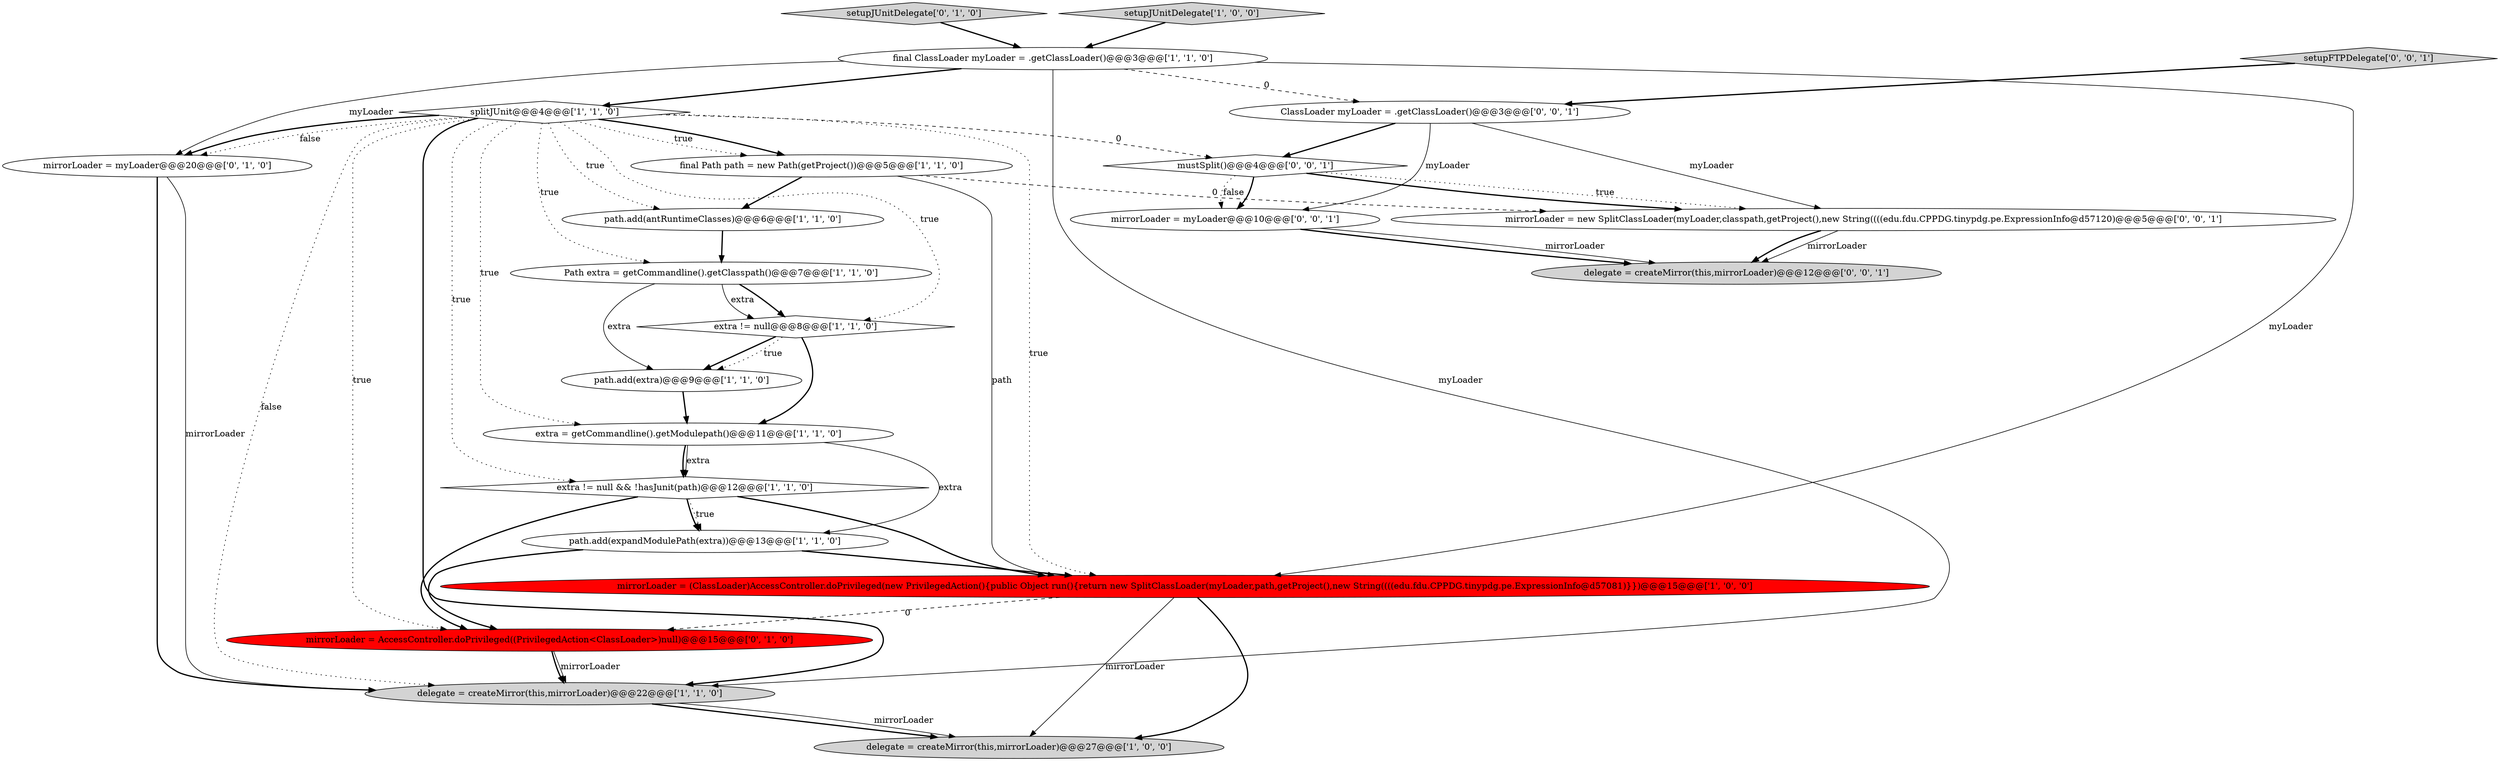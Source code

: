 digraph {
15 [style = filled, label = "mirrorLoader = myLoader@@@20@@@['0', '1', '0']", fillcolor = white, shape = ellipse image = "AAA0AAABBB2BBB"];
21 [style = filled, label = "delegate = createMirror(this,mirrorLoader)@@@12@@@['0', '0', '1']", fillcolor = lightgray, shape = ellipse image = "AAA0AAABBB3BBB"];
11 [style = filled, label = "path.add(antRuntimeClasses)@@@6@@@['1', '1', '0']", fillcolor = white, shape = ellipse image = "AAA0AAABBB1BBB"];
5 [style = filled, label = "mirrorLoader = (ClassLoader)AccessController.doPrivileged(new PrivilegedAction(){public Object run(){return new SplitClassLoader(myLoader,path,getProject(),new String((((edu.fdu.CPPDG.tinypdg.pe.ExpressionInfo@d57081)}})@@@15@@@['1', '0', '0']", fillcolor = red, shape = ellipse image = "AAA1AAABBB1BBB"];
3 [style = filled, label = "final ClassLoader myLoader = .getClassLoader()@@@3@@@['1', '1', '0']", fillcolor = white, shape = ellipse image = "AAA0AAABBB1BBB"];
16 [style = filled, label = "setupJUnitDelegate['0', '1', '0']", fillcolor = lightgray, shape = diamond image = "AAA0AAABBB2BBB"];
9 [style = filled, label = "path.add(extra)@@@9@@@['1', '1', '0']", fillcolor = white, shape = ellipse image = "AAA0AAABBB1BBB"];
1 [style = filled, label = "splitJUnit@@@4@@@['1', '1', '0']", fillcolor = white, shape = diamond image = "AAA0AAABBB1BBB"];
12 [style = filled, label = "extra != null && !hasJunit(path)@@@12@@@['1', '1', '0']", fillcolor = white, shape = diamond image = "AAA0AAABBB1BBB"];
19 [style = filled, label = "mustSplit()@@@4@@@['0', '0', '1']", fillcolor = white, shape = diamond image = "AAA0AAABBB3BBB"];
22 [style = filled, label = "ClassLoader myLoader = .getClassLoader()@@@3@@@['0', '0', '1']", fillcolor = white, shape = ellipse image = "AAA0AAABBB3BBB"];
6 [style = filled, label = "delegate = createMirror(this,mirrorLoader)@@@27@@@['1', '0', '0']", fillcolor = lightgray, shape = ellipse image = "AAA0AAABBB1BBB"];
18 [style = filled, label = "mirrorLoader = myLoader@@@10@@@['0', '0', '1']", fillcolor = white, shape = ellipse image = "AAA0AAABBB3BBB"];
0 [style = filled, label = "extra = getCommandline().getModulepath()@@@11@@@['1', '1', '0']", fillcolor = white, shape = ellipse image = "AAA0AAABBB1BBB"];
10 [style = filled, label = "Path extra = getCommandline().getClasspath()@@@7@@@['1', '1', '0']", fillcolor = white, shape = ellipse image = "AAA0AAABBB1BBB"];
20 [style = filled, label = "mirrorLoader = new SplitClassLoader(myLoader,classpath,getProject(),new String((((edu.fdu.CPPDG.tinypdg.pe.ExpressionInfo@d57120)@@@5@@@['0', '0', '1']", fillcolor = white, shape = ellipse image = "AAA0AAABBB3BBB"];
14 [style = filled, label = "mirrorLoader = AccessController.doPrivileged((PrivilegedAction<ClassLoader>)null)@@@15@@@['0', '1', '0']", fillcolor = red, shape = ellipse image = "AAA1AAABBB2BBB"];
2 [style = filled, label = "path.add(expandModulePath(extra))@@@13@@@['1', '1', '0']", fillcolor = white, shape = ellipse image = "AAA0AAABBB1BBB"];
7 [style = filled, label = "delegate = createMirror(this,mirrorLoader)@@@22@@@['1', '1', '0']", fillcolor = lightgray, shape = ellipse image = "AAA0AAABBB1BBB"];
13 [style = filled, label = "final Path path = new Path(getProject())@@@5@@@['1', '1', '0']", fillcolor = white, shape = ellipse image = "AAA0AAABBB1BBB"];
17 [style = filled, label = "setupFTPDelegate['0', '0', '1']", fillcolor = lightgray, shape = diamond image = "AAA0AAABBB3BBB"];
4 [style = filled, label = "setupJUnitDelegate['1', '0', '0']", fillcolor = lightgray, shape = diamond image = "AAA0AAABBB1BBB"];
8 [style = filled, label = "extra != null@@@8@@@['1', '1', '0']", fillcolor = white, shape = diamond image = "AAA0AAABBB1BBB"];
16->3 [style = bold, label=""];
4->3 [style = bold, label=""];
19->18 [style = bold, label=""];
19->18 [style = dotted, label="false"];
20->21 [style = solid, label="mirrorLoader"];
1->10 [style = dotted, label="true"];
5->14 [style = dashed, label="0"];
9->0 [style = bold, label=""];
12->5 [style = bold, label=""];
3->1 [style = bold, label=""];
15->7 [style = bold, label=""];
22->19 [style = bold, label=""];
1->7 [style = dotted, label="false"];
19->20 [style = dotted, label="true"];
13->20 [style = dashed, label="0"];
1->15 [style = bold, label=""];
0->12 [style = bold, label=""];
19->20 [style = bold, label=""];
1->11 [style = dotted, label="true"];
1->19 [style = dashed, label="0"];
12->2 [style = dotted, label="true"];
3->15 [style = solid, label="myLoader"];
13->5 [style = solid, label="path"];
3->22 [style = dashed, label="0"];
1->14 [style = dotted, label="true"];
17->22 [style = bold, label=""];
1->15 [style = dotted, label="false"];
13->11 [style = bold, label=""];
1->7 [style = bold, label=""];
1->13 [style = bold, label=""];
22->18 [style = solid, label="myLoader"];
14->7 [style = bold, label=""];
3->7 [style = solid, label="myLoader"];
20->21 [style = bold, label=""];
8->0 [style = bold, label=""];
1->13 [style = dotted, label="true"];
22->20 [style = solid, label="myLoader"];
12->2 [style = bold, label=""];
10->9 [style = solid, label="extra"];
5->6 [style = bold, label=""];
10->8 [style = bold, label=""];
5->6 [style = solid, label="mirrorLoader"];
11->10 [style = bold, label=""];
10->8 [style = solid, label="extra"];
2->14 [style = bold, label=""];
7->6 [style = bold, label=""];
15->7 [style = solid, label="mirrorLoader"];
12->14 [style = bold, label=""];
8->9 [style = bold, label=""];
1->8 [style = dotted, label="true"];
0->12 [style = solid, label="extra"];
1->12 [style = dotted, label="true"];
0->2 [style = solid, label="extra"];
7->6 [style = solid, label="mirrorLoader"];
1->0 [style = dotted, label="true"];
3->5 [style = solid, label="myLoader"];
18->21 [style = bold, label=""];
8->9 [style = dotted, label="true"];
14->7 [style = solid, label="mirrorLoader"];
1->5 [style = dotted, label="true"];
18->21 [style = solid, label="mirrorLoader"];
2->5 [style = bold, label=""];
}
